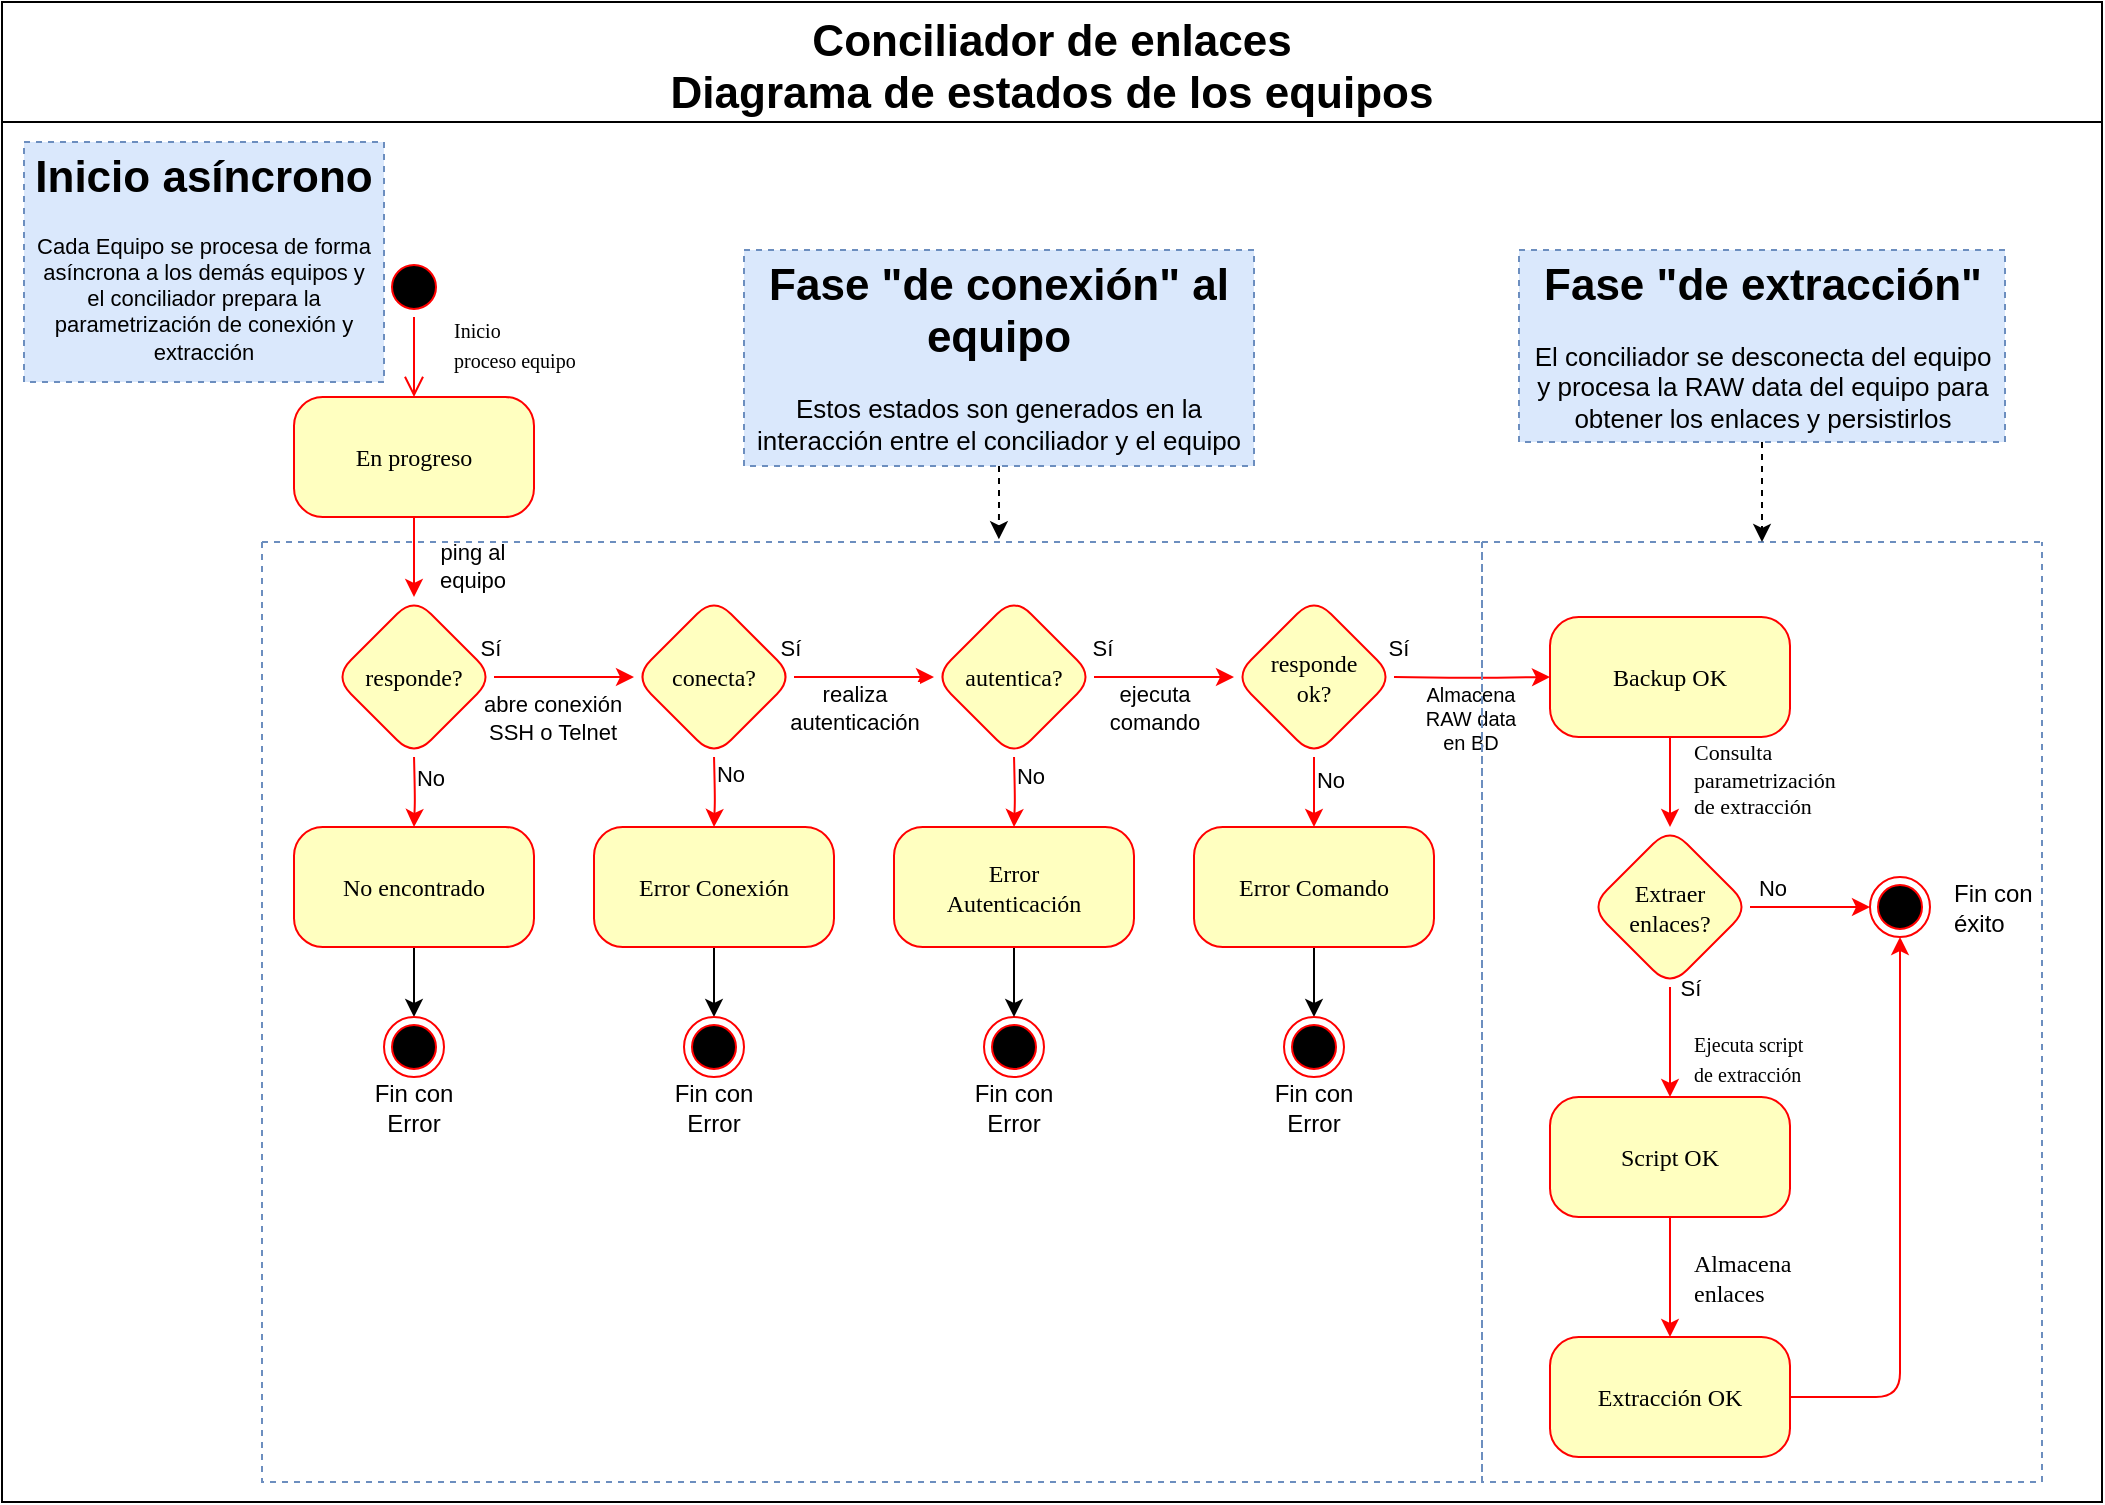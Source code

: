 <mxfile version="17.0.0" type="github">
  <diagram name="equipment-status" id="58cdce13-f638-feb5-8d6f-7d28b1aa9fa0">
    <mxGraphModel dx="1382" dy="787" grid="1" gridSize="10" guides="1" tooltips="1" connect="1" arrows="1" fold="1" page="1" pageScale="1" pageWidth="1100" pageHeight="850" background="none" math="0" shadow="0">
      <root>
        <mxCell id="0" />
        <mxCell id="1" parent="0" />
        <mxCell id="382b91b5511bd0f7-1" value="" style="ellipse;html=1;shape=startState;fillColor=#000000;strokeColor=#ff0000;rounded=1;shadow=0;comic=0;labelBackgroundColor=none;fontFamily=Verdana;fontSize=12;fontColor=#000000;align=center;direction=south;" parent="1" vertex="1">
          <mxGeometry x="216" y="157.5" width="30" height="30" as="geometry" />
        </mxCell>
        <mxCell id="xOWjK45ZcuusnBk7tprW-59" style="edgeStyle=orthogonalEdgeStyle;rounded=1;orthogonalLoop=1;jettySize=auto;html=1;entryX=0.5;entryY=1;entryDx=0;entryDy=0;fontSize=12;fontFamily=Verdana;fillColor=#ffffc0;strokeColor=#ff0000;fontColor=#000000;arcSize=24;shadow=0;comic=0;labelBackgroundColor=none;" parent="1" source="382b91b5511bd0f7-5" target="xOWjK45ZcuusnBk7tprW-56" edge="1">
          <mxGeometry relative="1" as="geometry" />
        </mxCell>
        <mxCell id="382b91b5511bd0f7-5" value="Extracción OK" style="rounded=1;whiteSpace=wrap;html=1;arcSize=24;fillColor=#ffffc0;strokeColor=#ff0000;shadow=0;comic=0;labelBackgroundColor=none;fontFamily=Verdana;fontSize=12;fontColor=#000000;align=center;" parent="1" vertex="1">
          <mxGeometry x="799" y="697.5" width="120" height="60" as="geometry" />
        </mxCell>
        <mxCell id="382b91b5511bd0f7-6" value="En progreso" style="rounded=1;whiteSpace=wrap;html=1;arcSize=24;fillColor=#ffffc0;strokeColor=#ff0000;shadow=0;comic=0;labelBackgroundColor=none;fontFamily=Verdana;fontSize=12;fontColor=#000000;align=center;" parent="1" vertex="1">
          <mxGeometry x="171" y="227.5" width="120" height="60" as="geometry" />
        </mxCell>
        <mxCell id="xOWjK45ZcuusnBk7tprW-53" value="&lt;font style=&quot;font-size: 11px&quot;&gt;Consulta &lt;br&gt;parametrización &lt;br&gt;&lt;/font&gt;&lt;div style=&quot;font-size: 11px&quot;&gt;&lt;font style=&quot;font-size: 11px&quot;&gt;de extracción&lt;/font&gt;&lt;/div&gt;" style="edgeStyle=orthogonalEdgeStyle;rounded=1;orthogonalLoop=1;jettySize=auto;html=1;fontSize=12;fontFamily=Verdana;fillColor=#ffffc0;strokeColor=#ff0000;fontColor=#000000;arcSize=24;shadow=0;comic=0;labelBackgroundColor=none;align=left;" parent="1" source="382b91b5511bd0f7-7" target="xOWjK45ZcuusnBk7tprW-51" edge="1">
          <mxGeometry x="-0.111" y="10" relative="1" as="geometry">
            <mxPoint as="offset" />
          </mxGeometry>
        </mxCell>
        <mxCell id="382b91b5511bd0f7-7" value="Backup OK" style="rounded=1;whiteSpace=wrap;html=1;arcSize=24;fillColor=#ffffc0;strokeColor=#ff0000;shadow=0;comic=0;labelBackgroundColor=none;fontFamily=Verdana;fontSize=12;fontColor=#000000;align=center;" parent="1" vertex="1">
          <mxGeometry x="799" y="337.5" width="120" height="60" as="geometry" />
        </mxCell>
        <mxCell id="2a3bc250acf0617d-9" value="&lt;font style=&quot;font-size: 10px&quot;&gt;Inicio &lt;br&gt;proceso equipo&lt;/font&gt;" style="edgeStyle=orthogonalEdgeStyle;html=1;labelBackgroundColor=none;endArrow=open;endSize=8;strokeColor=#ff0000;fontFamily=Verdana;fontSize=12;align=left;fillColor=#ffffc0;fontColor=#000000;arcSize=24;shadow=0;comic=0;" parent="1" source="382b91b5511bd0f7-1" target="382b91b5511bd0f7-6" edge="1">
          <mxGeometry x="-0.333" y="18" relative="1" as="geometry">
            <mxPoint as="offset" />
          </mxGeometry>
        </mxCell>
        <mxCell id="xOWjK45ZcuusnBk7tprW-55" value="Almacena &lt;br&gt;enlaces" style="edgeStyle=orthogonalEdgeStyle;rounded=1;orthogonalLoop=1;jettySize=auto;html=1;fontSize=12;fontFamily=Verdana;fillColor=#ffffc0;strokeColor=#ff0000;fontColor=#000000;arcSize=24;shadow=0;comic=0;labelBackgroundColor=none;align=left;" parent="1" source="3cde6dad864a17aa-1" target="382b91b5511bd0f7-5" edge="1">
          <mxGeometry y="10" relative="1" as="geometry">
            <mxPoint as="offset" />
          </mxGeometry>
        </mxCell>
        <mxCell id="3cde6dad864a17aa-1" value="Script OK" style="rounded=1;whiteSpace=wrap;html=1;arcSize=24;fillColor=#ffffc0;strokeColor=#ff0000;shadow=0;comic=0;labelBackgroundColor=none;fontFamily=Verdana;fontSize=12;fontColor=#000000;align=center;" parent="1" vertex="1">
          <mxGeometry x="799" y="577.5" width="120" height="60" as="geometry" />
        </mxCell>
        <mxCell id="24f968d109e7d6b4-3" value="" style="ellipse;html=1;shape=endState;fillColor=#000000;strokeColor=#ff0000;rounded=1;shadow=0;comic=0;labelBackgroundColor=none;fontFamily=Verdana;fontSize=12;fontColor=#000000;align=center;" parent="1" vertex="1">
          <mxGeometry x="516" y="537.5" width="30" height="30" as="geometry" />
        </mxCell>
        <mxCell id="xOWjK45ZcuusnBk7tprW-50" style="edgeStyle=orthogonalEdgeStyle;rounded=1;orthogonalLoop=1;jettySize=auto;html=1;fontSize=12;fontFamily=Verdana;fillColor=#ffffc0;strokeColor=#ff0000;fontColor=#000000;arcSize=24;shadow=0;comic=0;labelBackgroundColor=none;" parent="1" target="382b91b5511bd0f7-7" edge="1">
          <mxGeometry relative="1" as="geometry">
            <mxPoint x="929" y="332.5" as="targetPoint" />
            <mxPoint x="721" y="367.5" as="sourcePoint" />
          </mxGeometry>
        </mxCell>
        <mxCell id="xOWjK45ZcuusnBk7tprW-67" value="Sí" style="edgeLabel;html=1;align=center;verticalAlign=middle;resizable=0;points=[];" parent="xOWjK45ZcuusnBk7tprW-50" vertex="1" connectable="0">
          <mxGeometry x="-0.8" y="1" relative="1" as="geometry">
            <mxPoint x="-6" y="-14" as="offset" />
          </mxGeometry>
        </mxCell>
        <mxCell id="M-7ExB-IJ8JKMZV2mHYD-44" value="Almacena &lt;br&gt;RAW data&lt;br&gt;en BD" style="edgeLabel;html=1;align=center;verticalAlign=middle;resizable=0;points=[];fontSize=10;" vertex="1" connectable="0" parent="xOWjK45ZcuusnBk7tprW-50">
          <mxGeometry x="-0.245" y="1" relative="1" as="geometry">
            <mxPoint x="8" y="21" as="offset" />
          </mxGeometry>
        </mxCell>
        <mxCell id="xOWjK45ZcuusnBk7tprW-54" value="&lt;font style=&quot;font-size: 10px&quot;&gt;Ejecuta script &lt;br&gt;de extracción&lt;/font&gt;" style="edgeStyle=orthogonalEdgeStyle;rounded=1;orthogonalLoop=1;jettySize=auto;html=1;fontSize=12;fontFamily=Verdana;fillColor=#ffffc0;strokeColor=#ff0000;fontColor=#000000;arcSize=24;shadow=0;comic=0;labelBackgroundColor=none;align=left;" parent="1" source="xOWjK45ZcuusnBk7tprW-51" target="3cde6dad864a17aa-1" edge="1">
          <mxGeometry x="0.273" y="10" relative="1" as="geometry">
            <mxPoint as="offset" />
          </mxGeometry>
        </mxCell>
        <mxCell id="xOWjK45ZcuusnBk7tprW-58" value="" style="edgeStyle=orthogonalEdgeStyle;rounded=1;orthogonalLoop=1;jettySize=auto;html=1;fontSize=12;fontFamily=Verdana;fillColor=#ffffc0;strokeColor=#ff0000;fontColor=#000000;arcSize=24;shadow=0;comic=0;labelBackgroundColor=none;" parent="1" source="xOWjK45ZcuusnBk7tprW-51" target="xOWjK45ZcuusnBk7tprW-56" edge="1">
          <mxGeometry relative="1" as="geometry">
            <Array as="points">
              <mxPoint x="919" y="482.5" />
              <mxPoint x="919" y="482.5" />
            </Array>
          </mxGeometry>
        </mxCell>
        <mxCell id="xOWjK45ZcuusnBk7tprW-68" value="Sí" style="edgeLabel;html=1;align=center;verticalAlign=middle;resizable=0;points=[];" parent="xOWjK45ZcuusnBk7tprW-58" vertex="1" connectable="0">
          <mxGeometry x="-0.401" y="1" relative="1" as="geometry">
            <mxPoint x="-48" y="41" as="offset" />
          </mxGeometry>
        </mxCell>
        <mxCell id="xOWjK45ZcuusnBk7tprW-69" value="No" style="edgeLabel;html=1;align=center;verticalAlign=middle;resizable=0;points=[];" parent="xOWjK45ZcuusnBk7tprW-58" vertex="1" connectable="0">
          <mxGeometry x="-0.251" y="-1" relative="1" as="geometry">
            <mxPoint x="-12" y="-11" as="offset" />
          </mxGeometry>
        </mxCell>
        <mxCell id="xOWjK45ZcuusnBk7tprW-51" value="Extraer enlaces?" style="rhombus;whiteSpace=wrap;html=1;fontFamily=Verdana;fillColor=#ffffc0;strokeColor=#ff0000;fontColor=#000000;rounded=1;arcSize=24;shadow=0;comic=0;labelBackgroundColor=none;" parent="1" vertex="1">
          <mxGeometry x="819" y="442.5" width="80" height="80" as="geometry" />
        </mxCell>
        <mxCell id="xOWjK45ZcuusnBk7tprW-56" value="" style="ellipse;html=1;shape=endState;fillColor=#000000;strokeColor=#ff0000;rounded=1;shadow=0;comic=0;labelBackgroundColor=none;fontFamily=Verdana;fontSize=12;fontColor=#000000;align=center;" parent="1" vertex="1">
          <mxGeometry x="959" y="467.5" width="30" height="30" as="geometry" />
        </mxCell>
        <mxCell id="xOWjK45ZcuusnBk7tprW-70" value="Fin con Error" style="text;html=1;strokeColor=none;fillColor=none;align=center;verticalAlign=middle;whiteSpace=wrap;rounded=0;" parent="1" vertex="1">
          <mxGeometry x="201" y="567.5" width="60" height="30" as="geometry" />
        </mxCell>
        <mxCell id="xOWjK45ZcuusnBk7tprW-71" value="Fin con éxito" style="text;html=1;strokeColor=none;fillColor=none;align=left;verticalAlign=middle;whiteSpace=wrap;rounded=0;" parent="1" vertex="1">
          <mxGeometry x="999" y="467.5" width="60" height="30" as="geometry" />
        </mxCell>
        <mxCell id="M-7ExB-IJ8JKMZV2mHYD-1" value="" style="edgeStyle=orthogonalEdgeStyle;rounded=1;orthogonalLoop=1;jettySize=auto;html=1;fontSize=12;fontFamily=Verdana;fillColor=#ffffc0;strokeColor=#ff0000;fontColor=#000000;arcSize=24;shadow=0;comic=0;labelBackgroundColor=none;exitX=0.5;exitY=1;exitDx=0;exitDy=0;" edge="1" parent="1" target="M-7ExB-IJ8JKMZV2mHYD-6" source="382b91b5511bd0f7-6">
          <mxGeometry relative="1" as="geometry">
            <mxPoint x="231" y="297.5" as="sourcePoint" />
          </mxGeometry>
        </mxCell>
        <mxCell id="M-7ExB-IJ8JKMZV2mHYD-2" value="ping al &lt;br&gt;equipo" style="edgeLabel;html=1;align=center;verticalAlign=middle;resizable=0;points=[];" vertex="1" connectable="0" parent="M-7ExB-IJ8JKMZV2mHYD-1">
          <mxGeometry x="0.213" y="-1" relative="1" as="geometry">
            <mxPoint x="30" as="offset" />
          </mxGeometry>
        </mxCell>
        <mxCell id="M-7ExB-IJ8JKMZV2mHYD-3" value="" style="edgeStyle=orthogonalEdgeStyle;rounded=1;orthogonalLoop=1;jettySize=auto;html=1;fontSize=12;fontFamily=Verdana;fillColor=#ffffc0;strokeColor=#ff0000;fontColor=#000000;arcSize=24;shadow=0;comic=0;labelBackgroundColor=none;" edge="1" parent="1" source="M-7ExB-IJ8JKMZV2mHYD-6" target="M-7ExB-IJ8JKMZV2mHYD-10">
          <mxGeometry relative="1" as="geometry" />
        </mxCell>
        <mxCell id="M-7ExB-IJ8JKMZV2mHYD-4" value="abre conexión&lt;br&gt;SSH o Telnet" style="edgeLabel;html=1;align=center;verticalAlign=middle;resizable=0;points=[];" vertex="1" connectable="0" parent="M-7ExB-IJ8JKMZV2mHYD-3">
          <mxGeometry x="-0.167" y="1" relative="1" as="geometry">
            <mxPoint y="21" as="offset" />
          </mxGeometry>
        </mxCell>
        <mxCell id="M-7ExB-IJ8JKMZV2mHYD-5" value="Sí" style="edgeLabel;html=1;align=center;verticalAlign=middle;resizable=0;points=[];" vertex="1" connectable="0" parent="M-7ExB-IJ8JKMZV2mHYD-3">
          <mxGeometry x="-0.194" y="2" relative="1" as="geometry">
            <mxPoint x="-30" y="-13" as="offset" />
          </mxGeometry>
        </mxCell>
        <mxCell id="M-7ExB-IJ8JKMZV2mHYD-6" value="responde?" style="rhombus;whiteSpace=wrap;html=1;fontFamily=Verdana;fillColor=#ffffc0;strokeColor=#ff0000;fontColor=#000000;rounded=1;arcSize=24;shadow=0;comic=0;labelBackgroundColor=none;" vertex="1" parent="1">
          <mxGeometry x="191" y="327.5" width="80" height="80" as="geometry" />
        </mxCell>
        <mxCell id="M-7ExB-IJ8JKMZV2mHYD-7" value="" style="edgeStyle=orthogonalEdgeStyle;rounded=1;orthogonalLoop=1;jettySize=auto;html=1;fontSize=12;fontFamily=Verdana;fillColor=#ffffc0;strokeColor=#ff0000;fontColor=#000000;arcSize=24;shadow=0;comic=0;labelBackgroundColor=none;" edge="1" parent="1" source="M-7ExB-IJ8JKMZV2mHYD-10" target="M-7ExB-IJ8JKMZV2mHYD-14">
          <mxGeometry relative="1" as="geometry" />
        </mxCell>
        <mxCell id="M-7ExB-IJ8JKMZV2mHYD-8" value="realiza&lt;br&gt;autenticación" style="edgeLabel;html=1;align=center;verticalAlign=middle;resizable=0;points=[];" vertex="1" connectable="0" parent="M-7ExB-IJ8JKMZV2mHYD-7">
          <mxGeometry x="0.143" y="1" relative="1" as="geometry">
            <mxPoint x="-10" y="16" as="offset" />
          </mxGeometry>
        </mxCell>
        <mxCell id="M-7ExB-IJ8JKMZV2mHYD-9" value="Sí" style="edgeLabel;html=1;align=center;verticalAlign=middle;resizable=0;points=[];" vertex="1" connectable="0" parent="M-7ExB-IJ8JKMZV2mHYD-7">
          <mxGeometry x="-0.229" relative="1" as="geometry">
            <mxPoint x="-29" y="-15" as="offset" />
          </mxGeometry>
        </mxCell>
        <mxCell id="M-7ExB-IJ8JKMZV2mHYD-10" value="conecta?" style="rhombus;whiteSpace=wrap;html=1;fontFamily=Verdana;fillColor=#ffffc0;strokeColor=#ff0000;fontColor=#000000;rounded=1;arcSize=24;shadow=0;comic=0;labelBackgroundColor=none;" vertex="1" parent="1">
          <mxGeometry x="341" y="327.5" width="80" height="80" as="geometry" />
        </mxCell>
        <mxCell id="M-7ExB-IJ8JKMZV2mHYD-11" value="" style="edgeStyle=orthogonalEdgeStyle;rounded=1;orthogonalLoop=1;jettySize=auto;html=1;fontSize=12;fontFamily=Verdana;fillColor=#ffffc0;strokeColor=#ff0000;fontColor=#000000;arcSize=24;shadow=0;comic=0;labelBackgroundColor=none;" edge="1" parent="1" source="M-7ExB-IJ8JKMZV2mHYD-14" target="M-7ExB-IJ8JKMZV2mHYD-17">
          <mxGeometry relative="1" as="geometry" />
        </mxCell>
        <mxCell id="M-7ExB-IJ8JKMZV2mHYD-12" value="ejecuta &lt;br&gt;comando" style="edgeLabel;html=1;align=center;verticalAlign=middle;resizable=0;points=[];" vertex="1" connectable="0" parent="M-7ExB-IJ8JKMZV2mHYD-11">
          <mxGeometry x="0.36" relative="1" as="geometry">
            <mxPoint x="-18" y="15" as="offset" />
          </mxGeometry>
        </mxCell>
        <mxCell id="M-7ExB-IJ8JKMZV2mHYD-13" value="Sí" style="edgeLabel;html=1;align=center;verticalAlign=middle;resizable=0;points=[];" vertex="1" connectable="0" parent="M-7ExB-IJ8JKMZV2mHYD-11">
          <mxGeometry x="-0.894" y="1" relative="1" as="geometry">
            <mxPoint y="-14" as="offset" />
          </mxGeometry>
        </mxCell>
        <mxCell id="M-7ExB-IJ8JKMZV2mHYD-14" value="autentica?" style="rhombus;whiteSpace=wrap;html=1;fontFamily=Verdana;fillColor=#ffffc0;strokeColor=#ff0000;fontColor=#000000;rounded=1;arcSize=24;shadow=0;comic=0;labelBackgroundColor=none;" vertex="1" parent="1">
          <mxGeometry x="491" y="327.5" width="80" height="80" as="geometry" />
        </mxCell>
        <mxCell id="M-7ExB-IJ8JKMZV2mHYD-15" value="" style="edgeStyle=orthogonalEdgeStyle;rounded=1;orthogonalLoop=1;jettySize=auto;html=1;fontSize=12;fontFamily=Verdana;fillColor=#ffffc0;strokeColor=#ff0000;fontColor=#000000;arcSize=24;shadow=0;comic=0;labelBackgroundColor=none;" edge="1" parent="1" source="M-7ExB-IJ8JKMZV2mHYD-17" target="M-7ExB-IJ8JKMZV2mHYD-31">
          <mxGeometry relative="1" as="geometry" />
        </mxCell>
        <mxCell id="M-7ExB-IJ8JKMZV2mHYD-16" value="No" style="edgeLabel;html=1;align=center;verticalAlign=middle;resizable=0;points=[];" vertex="1" connectable="0" parent="M-7ExB-IJ8JKMZV2mHYD-15">
          <mxGeometry x="-0.782" y="1" relative="1" as="geometry">
            <mxPoint x="7" y="6" as="offset" />
          </mxGeometry>
        </mxCell>
        <mxCell id="M-7ExB-IJ8JKMZV2mHYD-17" value="responde&lt;br&gt;ok?" style="rhombus;whiteSpace=wrap;html=1;fontFamily=Verdana;fillColor=#ffffc0;strokeColor=#ff0000;fontColor=#000000;rounded=1;arcSize=24;shadow=0;comic=0;labelBackgroundColor=none;" vertex="1" parent="1">
          <mxGeometry x="641" y="327.5" width="80" height="80" as="geometry" />
        </mxCell>
        <mxCell id="M-7ExB-IJ8JKMZV2mHYD-18" value="" style="edgeStyle=orthogonalEdgeStyle;rounded=1;orthogonalLoop=1;jettySize=auto;html=1;fontSize=12;fontFamily=Verdana;fillColor=#ffffc0;strokeColor=#ff0000;fontColor=#000000;arcSize=24;shadow=0;comic=0;labelBackgroundColor=none;" edge="1" parent="1" target="M-7ExB-IJ8JKMZV2mHYD-25">
          <mxGeometry relative="1" as="geometry">
            <mxPoint x="231.015" y="407.485" as="sourcePoint" />
          </mxGeometry>
        </mxCell>
        <mxCell id="M-7ExB-IJ8JKMZV2mHYD-19" value="No" style="edgeLabel;html=1;align=center;verticalAlign=middle;resizable=0;points=[];" vertex="1" connectable="0" parent="M-7ExB-IJ8JKMZV2mHYD-18">
          <mxGeometry x="-0.673" y="1" relative="1" as="geometry">
            <mxPoint x="7" y="4" as="offset" />
          </mxGeometry>
        </mxCell>
        <mxCell id="M-7ExB-IJ8JKMZV2mHYD-20" value="" style="edgeStyle=orthogonalEdgeStyle;rounded=1;orthogonalLoop=1;jettySize=auto;html=1;fontSize=12;fontFamily=Verdana;fillColor=#ffffc0;strokeColor=#ff0000;fontColor=#000000;arcSize=24;shadow=0;comic=0;labelBackgroundColor=none;" edge="1" parent="1" target="M-7ExB-IJ8JKMZV2mHYD-27">
          <mxGeometry relative="1" as="geometry">
            <mxPoint x="381.015" y="407.485" as="sourcePoint" />
          </mxGeometry>
        </mxCell>
        <mxCell id="M-7ExB-IJ8JKMZV2mHYD-21" value="No" style="edgeLabel;html=1;align=center;verticalAlign=middle;resizable=0;points=[];" vertex="1" connectable="0" parent="M-7ExB-IJ8JKMZV2mHYD-20">
          <mxGeometry x="-0.472" y="-1" relative="1" as="geometry">
            <mxPoint x="9" y="-1" as="offset" />
          </mxGeometry>
        </mxCell>
        <mxCell id="M-7ExB-IJ8JKMZV2mHYD-22" value="" style="edgeStyle=orthogonalEdgeStyle;rounded=1;orthogonalLoop=1;jettySize=auto;html=1;fontSize=12;fontFamily=Verdana;fillColor=#ffffc0;strokeColor=#ff0000;fontColor=#000000;arcSize=24;shadow=0;comic=0;labelBackgroundColor=none;" edge="1" parent="1" target="M-7ExB-IJ8JKMZV2mHYD-29">
          <mxGeometry relative="1" as="geometry">
            <mxPoint x="531.015" y="407.485" as="sourcePoint" />
          </mxGeometry>
        </mxCell>
        <mxCell id="M-7ExB-IJ8JKMZV2mHYD-23" value="No" style="edgeLabel;html=1;align=center;verticalAlign=middle;resizable=0;points=[];" vertex="1" connectable="0" parent="M-7ExB-IJ8JKMZV2mHYD-22">
          <mxGeometry x="-0.633" relative="1" as="geometry">
            <mxPoint x="8" y="3" as="offset" />
          </mxGeometry>
        </mxCell>
        <mxCell id="M-7ExB-IJ8JKMZV2mHYD-36" value="" style="edgeStyle=orthogonalEdgeStyle;rounded=0;orthogonalLoop=1;jettySize=auto;html=1;fontSize=10;" edge="1" parent="1" source="M-7ExB-IJ8JKMZV2mHYD-25" target="M-7ExB-IJ8JKMZV2mHYD-33">
          <mxGeometry relative="1" as="geometry" />
        </mxCell>
        <mxCell id="M-7ExB-IJ8JKMZV2mHYD-25" value="No encontrado" style="rounded=1;whiteSpace=wrap;html=1;arcSize=24;fillColor=#ffffc0;strokeColor=#ff0000;shadow=0;comic=0;labelBackgroundColor=none;fontFamily=Verdana;fontSize=12;fontColor=#000000;align=center;" vertex="1" parent="1">
          <mxGeometry x="171" y="442.5" width="120" height="60" as="geometry" />
        </mxCell>
        <mxCell id="M-7ExB-IJ8JKMZV2mHYD-35" value="" style="edgeStyle=orthogonalEdgeStyle;rounded=0;orthogonalLoop=1;jettySize=auto;html=1;fontSize=10;" edge="1" parent="1" source="M-7ExB-IJ8JKMZV2mHYD-27" target="M-7ExB-IJ8JKMZV2mHYD-34">
          <mxGeometry relative="1" as="geometry" />
        </mxCell>
        <mxCell id="M-7ExB-IJ8JKMZV2mHYD-27" value="Error Conexión" style="rounded=1;whiteSpace=wrap;html=1;arcSize=24;fillColor=#ffffc0;strokeColor=#ff0000;shadow=0;comic=0;labelBackgroundColor=none;fontFamily=Verdana;fontSize=12;fontColor=#000000;align=center;" vertex="1" parent="1">
          <mxGeometry x="321" y="442.5" width="120" height="60" as="geometry" />
        </mxCell>
        <mxCell id="M-7ExB-IJ8JKMZV2mHYD-38" value="" style="edgeStyle=orthogonalEdgeStyle;rounded=0;orthogonalLoop=1;jettySize=auto;html=1;fontSize=10;" edge="1" parent="1" source="M-7ExB-IJ8JKMZV2mHYD-29" target="24f968d109e7d6b4-3">
          <mxGeometry relative="1" as="geometry" />
        </mxCell>
        <mxCell id="M-7ExB-IJ8JKMZV2mHYD-29" value="Error &lt;br&gt;Autenticación" style="rounded=1;whiteSpace=wrap;html=1;arcSize=24;fillColor=#ffffc0;strokeColor=#ff0000;shadow=0;comic=0;labelBackgroundColor=none;fontFamily=Verdana;fontSize=12;fontColor=#000000;align=center;" vertex="1" parent="1">
          <mxGeometry x="471" y="442.5" width="120" height="60" as="geometry" />
        </mxCell>
        <mxCell id="M-7ExB-IJ8JKMZV2mHYD-40" value="" style="edgeStyle=orthogonalEdgeStyle;rounded=0;orthogonalLoop=1;jettySize=auto;html=1;fontSize=10;" edge="1" parent="1" source="M-7ExB-IJ8JKMZV2mHYD-31" target="M-7ExB-IJ8JKMZV2mHYD-39">
          <mxGeometry relative="1" as="geometry" />
        </mxCell>
        <mxCell id="M-7ExB-IJ8JKMZV2mHYD-31" value="Error Comando" style="rounded=1;whiteSpace=wrap;html=1;arcSize=24;fillColor=#ffffc0;strokeColor=#ff0000;shadow=0;comic=0;labelBackgroundColor=none;fontFamily=Verdana;fontSize=12;fontColor=#000000;align=center;" vertex="1" parent="1">
          <mxGeometry x="621" y="442.5" width="120" height="60" as="geometry" />
        </mxCell>
        <mxCell id="M-7ExB-IJ8JKMZV2mHYD-32" value="Sí" style="edgeLabel;html=1;align=center;verticalAlign=middle;resizable=0;points=[];" vertex="1" connectable="0" parent="1">
          <mxGeometry x="723" y="352.5" as="geometry" />
        </mxCell>
        <mxCell id="M-7ExB-IJ8JKMZV2mHYD-33" value="" style="ellipse;html=1;shape=endState;fillColor=#000000;strokeColor=#ff0000;rounded=1;shadow=0;comic=0;labelBackgroundColor=none;fontFamily=Verdana;fontSize=12;fontColor=#000000;align=center;" vertex="1" parent="1">
          <mxGeometry x="216" y="537.5" width="30" height="30" as="geometry" />
        </mxCell>
        <mxCell id="M-7ExB-IJ8JKMZV2mHYD-34" value="" style="ellipse;html=1;shape=endState;fillColor=#000000;strokeColor=#ff0000;rounded=1;shadow=0;comic=0;labelBackgroundColor=none;fontFamily=Verdana;fontSize=12;fontColor=#000000;align=center;" vertex="1" parent="1">
          <mxGeometry x="366" y="537.5" width="30" height="30" as="geometry" />
        </mxCell>
        <mxCell id="M-7ExB-IJ8JKMZV2mHYD-39" value="" style="ellipse;html=1;shape=endState;fillColor=#000000;strokeColor=#ff0000;rounded=1;shadow=0;comic=0;labelBackgroundColor=none;fontFamily=Verdana;fontSize=12;fontColor=#000000;align=center;" vertex="1" parent="1">
          <mxGeometry x="666" y="537.5" width="30" height="30" as="geometry" />
        </mxCell>
        <mxCell id="M-7ExB-IJ8JKMZV2mHYD-41" value="Fin con Error" style="text;html=1;strokeColor=none;fillColor=none;align=center;verticalAlign=middle;whiteSpace=wrap;rounded=0;" vertex="1" parent="1">
          <mxGeometry x="351" y="567.5" width="60" height="30" as="geometry" />
        </mxCell>
        <mxCell id="M-7ExB-IJ8JKMZV2mHYD-42" value="Fin con Error" style="text;html=1;strokeColor=none;fillColor=none;align=center;verticalAlign=middle;whiteSpace=wrap;rounded=0;" vertex="1" parent="1">
          <mxGeometry x="501" y="567.5" width="60" height="30" as="geometry" />
        </mxCell>
        <mxCell id="M-7ExB-IJ8JKMZV2mHYD-43" value="Fin con Error" style="text;html=1;strokeColor=none;fillColor=none;align=center;verticalAlign=middle;whiteSpace=wrap;rounded=0;" vertex="1" parent="1">
          <mxGeometry x="651" y="567.5" width="60" height="30" as="geometry" />
        </mxCell>
        <mxCell id="M-7ExB-IJ8JKMZV2mHYD-46" value="" style="swimlane;startSize=0;fontSize=11;dashed=1;fillColor=#dae8fc;strokeColor=#6c8ebf;shadow=0;glass=0;sketch=0;" vertex="1" parent="1">
          <mxGeometry x="155" y="300" width="610" height="470" as="geometry" />
        </mxCell>
        <mxCell id="M-7ExB-IJ8JKMZV2mHYD-47" value="&lt;h1&gt;Inicio asíncrono&lt;/h1&gt;&lt;p&gt;Cada Equipo se procesa de forma asíncrona a los demás equipos y el conciliador prepara la parametrización de conexión y extracción&lt;/p&gt;" style="text;html=1;strokeColor=#6c8ebf;fillColor=#dae8fc;spacing=5;spacingTop=-20;whiteSpace=wrap;overflow=hidden;rounded=0;fontSize=11;align=center;dashed=1;" vertex="1" parent="1">
          <mxGeometry x="36" y="100" width="180" height="120" as="geometry" />
        </mxCell>
        <mxCell id="M-7ExB-IJ8JKMZV2mHYD-65" value="" style="edgeStyle=orthogonalEdgeStyle;rounded=0;orthogonalLoop=1;jettySize=auto;html=1;dashed=1;fontSize=13;entryX=0.604;entryY=-0.003;entryDx=0;entryDy=0;entryPerimeter=0;" edge="1" parent="1" source="M-7ExB-IJ8JKMZV2mHYD-61" target="M-7ExB-IJ8JKMZV2mHYD-46">
          <mxGeometry relative="1" as="geometry" />
        </mxCell>
        <mxCell id="M-7ExB-IJ8JKMZV2mHYD-61" value="&lt;h1&gt;Fase &quot;de conexión&quot; al equipo&lt;/h1&gt;&lt;p&gt;&lt;font style=&quot;font-size: 13px&quot;&gt;Estos estados son generados en la interacción entre el conciliador y el equipo&lt;/font&gt;&lt;/p&gt;" style="text;html=1;strokeColor=#6c8ebf;fillColor=#dae8fc;spacing=5;spacingTop=-20;whiteSpace=wrap;overflow=hidden;rounded=0;dashed=1;fontSize=11;align=center;" vertex="1" parent="1">
          <mxGeometry x="396" y="154" width="255" height="108" as="geometry" />
        </mxCell>
        <mxCell id="M-7ExB-IJ8JKMZV2mHYD-62" value="" style="swimlane;startSize=0;dashed=1;fontSize=13;fillColor=#dae8fc;strokeColor=#6c8ebf;" vertex="1" parent="1">
          <mxGeometry x="765" y="300" width="280" height="470" as="geometry" />
        </mxCell>
        <mxCell id="M-7ExB-IJ8JKMZV2mHYD-64" value="" style="edgeStyle=orthogonalEdgeStyle;rounded=0;orthogonalLoop=1;jettySize=auto;html=1;dashed=1;fontSize=13;entryX=0.5;entryY=0;entryDx=0;entryDy=0;" edge="1" parent="1" source="M-7ExB-IJ8JKMZV2mHYD-63" target="M-7ExB-IJ8JKMZV2mHYD-62">
          <mxGeometry relative="1" as="geometry" />
        </mxCell>
        <mxCell id="M-7ExB-IJ8JKMZV2mHYD-63" value="&lt;h1&gt;Fase &quot;de extracción&quot;&lt;/h1&gt;&lt;p&gt;&lt;span style=&quot;font-size: 13px&quot;&gt;El conciliador se desconecta del equipo y procesa la RAW data del equipo para obtener los enlaces y persistirlos&lt;/span&gt;&lt;/p&gt;" style="text;html=1;strokeColor=#6c8ebf;fillColor=#dae8fc;spacing=5;spacingTop=-20;whiteSpace=wrap;overflow=hidden;rounded=0;dashed=1;fontSize=11;align=center;" vertex="1" parent="1">
          <mxGeometry x="783.5" y="154" width="243" height="96" as="geometry" />
        </mxCell>
        <mxCell id="M-7ExB-IJ8JKMZV2mHYD-68" value="Conciliador de enlaces&#xa;Diagrama de estados de los equipos" style="swimlane;shadow=0;glass=0;sketch=0;fontSize=22;startSize=60;" vertex="1" parent="1">
          <mxGeometry x="25" y="30" width="1050" height="750" as="geometry" />
        </mxCell>
      </root>
    </mxGraphModel>
  </diagram>
</mxfile>
